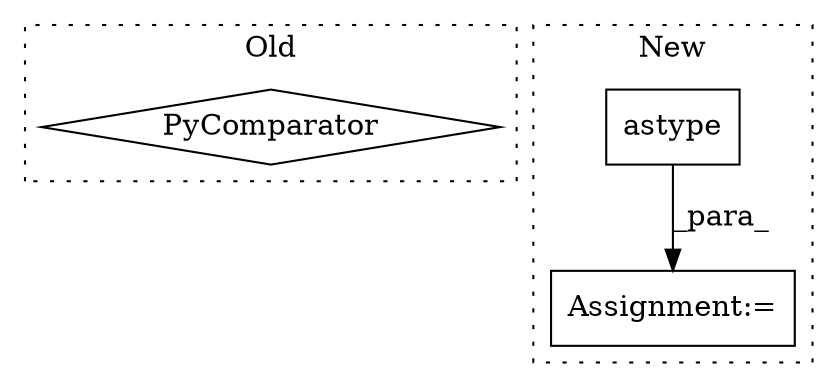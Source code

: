 digraph G {
subgraph cluster0 {
1 [label="PyComparator" a="113" s="1261" l="38" shape="diamond"];
label = "Old";
style="dotted";
}
subgraph cluster1 {
2 [label="astype" a="32" s="752,764" l="7,1" shape="box"];
3 [label="Assignment:=" a="7" s="793" l="1" shape="box"];
label = "New";
style="dotted";
}
2 -> 3 [label="_para_"];
}